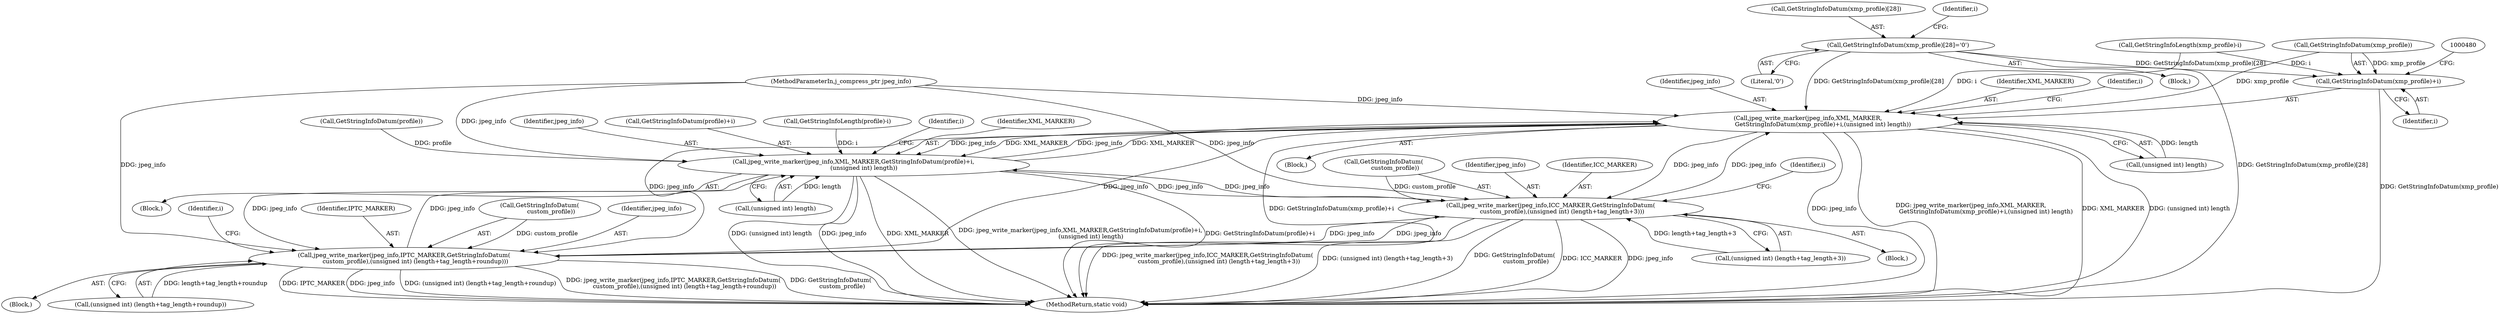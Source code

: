 digraph "1_ImageMagick_9e187b73a8a1290bb0e1a1c878f8be1917aa8742@array" {
"1000444" [label="(Call,GetStringInfoDatum(xmp_profile)[28]='\0')"];
"1000472" [label="(Call,jpeg_write_marker(jpeg_info,XML_MARKER,\n                GetStringInfoDatum(xmp_profile)+i,(unsigned int) length))"];
"1000171" [label="(Call,jpeg_write_marker(jpeg_info,XML_MARKER,GetStringInfoDatum(profile)+i,\n           (unsigned int) length))"];
"1000266" [label="(Call,jpeg_write_marker(jpeg_info,ICC_MARKER,GetStringInfoDatum(\n            custom_profile),(unsigned int) (length+tag_length+3)))"];
"1000404" [label="(Call,jpeg_write_marker(jpeg_info,IPTC_MARKER,GetStringInfoDatum(\n            custom_profile),(unsigned int) (length+tag_length+roundup)))"];
"1000475" [label="(Call,GetStringInfoDatum(xmp_profile)+i)"];
"1000271" [label="(Call,(unsigned int) (length+tag_length+3))"];
"1000219" [label="(Identifier,i)"];
"1000445" [label="(Call,GetStringInfoDatum(xmp_profile)[28])"];
"1000269" [label="(Call,GetStringInfoDatum(\n            custom_profile))"];
"1000505" [label="(MethodReturn,static void)"];
"1000310" [label="(Identifier,i)"];
"1000174" [label="(Call,GetStringInfoDatum(profile)+i)"];
"1000474" [label="(Identifier,XML_MARKER)"];
"1000452" [label="(Identifier,i)"];
"1000166" [label="(Call,GetStringInfoLength(profile)-i)"];
"1000266" [label="(Call,jpeg_write_marker(jpeg_info,ICC_MARKER,GetStringInfoDatum(\n            custom_profile),(unsigned int) (length+tag_length+3)))"];
"1000160" [label="(Identifier,i)"];
"1000444" [label="(Call,GetStringInfoDatum(xmp_profile)[28]='\0')"];
"1000173" [label="(Identifier,XML_MARKER)"];
"1000407" [label="(Call,GetStringInfoDatum(\n            custom_profile))"];
"1000434" [label="(Block,)"];
"1000479" [label="(Call,(unsigned int) length)"];
"1000461" [label="(Identifier,i)"];
"1000221" [label="(Block,)"];
"1000404" [label="(Call,jpeg_write_marker(jpeg_info,IPTC_MARKER,GetStringInfoDatum(\n            custom_profile),(unsigned int) (length+tag_length+roundup)))"];
"1000103" [label="(MethodParameterIn,j_compress_ptr jpeg_info)"];
"1000171" [label="(Call,jpeg_write_marker(jpeg_info,XML_MARKER,GetStringInfoDatum(profile)+i,\n           (unsigned int) length))"];
"1000463" [label="(Block,)"];
"1000476" [label="(Call,GetStringInfoDatum(xmp_profile))"];
"1000178" [label="(Call,(unsigned int) length)"];
"1000267" [label="(Identifier,jpeg_info)"];
"1000406" [label="(Identifier,IPTC_MARKER)"];
"1000473" [label="(Identifier,jpeg_info)"];
"1000162" [label="(Block,)"];
"1000449" [label="(Literal,'\0')"];
"1000312" [label="(Block,)"];
"1000467" [label="(Call,GetStringInfoLength(xmp_profile)-i)"];
"1000472" [label="(Call,jpeg_write_marker(jpeg_info,XML_MARKER,\n                GetStringInfoDatum(xmp_profile)+i,(unsigned int) length))"];
"1000475" [label="(Call,GetStringInfoDatum(xmp_profile)+i)"];
"1000409" [label="(Call,(unsigned int) (length+tag_length+roundup))"];
"1000405" [label="(Identifier,jpeg_info)"];
"1000175" [label="(Call,GetStringInfoDatum(profile))"];
"1000478" [label="(Identifier,i)"];
"1000172" [label="(Identifier,jpeg_info)"];
"1000268" [label="(Identifier,ICC_MARKER)"];
"1000444" -> "1000434"  [label="AST: "];
"1000444" -> "1000449"  [label="CFG: "];
"1000445" -> "1000444"  [label="AST: "];
"1000449" -> "1000444"  [label="AST: "];
"1000452" -> "1000444"  [label="CFG: "];
"1000444" -> "1000505"  [label="DDG: GetStringInfoDatum(xmp_profile)[28]"];
"1000444" -> "1000472"  [label="DDG: GetStringInfoDatum(xmp_profile)[28]"];
"1000444" -> "1000475"  [label="DDG: GetStringInfoDatum(xmp_profile)[28]"];
"1000472" -> "1000463"  [label="AST: "];
"1000472" -> "1000479"  [label="CFG: "];
"1000473" -> "1000472"  [label="AST: "];
"1000474" -> "1000472"  [label="AST: "];
"1000475" -> "1000472"  [label="AST: "];
"1000479" -> "1000472"  [label="AST: "];
"1000461" -> "1000472"  [label="CFG: "];
"1000472" -> "1000505"  [label="DDG: jpeg_write_marker(jpeg_info,XML_MARKER,\n                GetStringInfoDatum(xmp_profile)+i,(unsigned int) length)"];
"1000472" -> "1000505"  [label="DDG: XML_MARKER"];
"1000472" -> "1000505"  [label="DDG: (unsigned int) length"];
"1000472" -> "1000505"  [label="DDG: GetStringInfoDatum(xmp_profile)+i"];
"1000472" -> "1000505"  [label="DDG: jpeg_info"];
"1000472" -> "1000171"  [label="DDG: jpeg_info"];
"1000472" -> "1000171"  [label="DDG: XML_MARKER"];
"1000472" -> "1000266"  [label="DDG: jpeg_info"];
"1000472" -> "1000404"  [label="DDG: jpeg_info"];
"1000171" -> "1000472"  [label="DDG: jpeg_info"];
"1000171" -> "1000472"  [label="DDG: XML_MARKER"];
"1000404" -> "1000472"  [label="DDG: jpeg_info"];
"1000266" -> "1000472"  [label="DDG: jpeg_info"];
"1000103" -> "1000472"  [label="DDG: jpeg_info"];
"1000476" -> "1000472"  [label="DDG: xmp_profile"];
"1000467" -> "1000472"  [label="DDG: i"];
"1000479" -> "1000472"  [label="DDG: length"];
"1000171" -> "1000162"  [label="AST: "];
"1000171" -> "1000178"  [label="CFG: "];
"1000172" -> "1000171"  [label="AST: "];
"1000173" -> "1000171"  [label="AST: "];
"1000174" -> "1000171"  [label="AST: "];
"1000178" -> "1000171"  [label="AST: "];
"1000160" -> "1000171"  [label="CFG: "];
"1000171" -> "1000505"  [label="DDG: (unsigned int) length"];
"1000171" -> "1000505"  [label="DDG: jpeg_info"];
"1000171" -> "1000505"  [label="DDG: XML_MARKER"];
"1000171" -> "1000505"  [label="DDG: jpeg_write_marker(jpeg_info,XML_MARKER,GetStringInfoDatum(profile)+i,\n           (unsigned int) length)"];
"1000171" -> "1000505"  [label="DDG: GetStringInfoDatum(profile)+i"];
"1000404" -> "1000171"  [label="DDG: jpeg_info"];
"1000266" -> "1000171"  [label="DDG: jpeg_info"];
"1000103" -> "1000171"  [label="DDG: jpeg_info"];
"1000175" -> "1000171"  [label="DDG: profile"];
"1000166" -> "1000171"  [label="DDG: i"];
"1000178" -> "1000171"  [label="DDG: length"];
"1000171" -> "1000266"  [label="DDG: jpeg_info"];
"1000171" -> "1000404"  [label="DDG: jpeg_info"];
"1000266" -> "1000221"  [label="AST: "];
"1000266" -> "1000271"  [label="CFG: "];
"1000267" -> "1000266"  [label="AST: "];
"1000268" -> "1000266"  [label="AST: "];
"1000269" -> "1000266"  [label="AST: "];
"1000271" -> "1000266"  [label="AST: "];
"1000219" -> "1000266"  [label="CFG: "];
"1000266" -> "1000505"  [label="DDG: GetStringInfoDatum(\n            custom_profile)"];
"1000266" -> "1000505"  [label="DDG: ICC_MARKER"];
"1000266" -> "1000505"  [label="DDG: jpeg_info"];
"1000266" -> "1000505"  [label="DDG: jpeg_write_marker(jpeg_info,ICC_MARKER,GetStringInfoDatum(\n            custom_profile),(unsigned int) (length+tag_length+3))"];
"1000266" -> "1000505"  [label="DDG: (unsigned int) (length+tag_length+3)"];
"1000404" -> "1000266"  [label="DDG: jpeg_info"];
"1000103" -> "1000266"  [label="DDG: jpeg_info"];
"1000269" -> "1000266"  [label="DDG: custom_profile"];
"1000271" -> "1000266"  [label="DDG: length+tag_length+3"];
"1000266" -> "1000404"  [label="DDG: jpeg_info"];
"1000404" -> "1000312"  [label="AST: "];
"1000404" -> "1000409"  [label="CFG: "];
"1000405" -> "1000404"  [label="AST: "];
"1000406" -> "1000404"  [label="AST: "];
"1000407" -> "1000404"  [label="AST: "];
"1000409" -> "1000404"  [label="AST: "];
"1000310" -> "1000404"  [label="CFG: "];
"1000404" -> "1000505"  [label="DDG: jpeg_info"];
"1000404" -> "1000505"  [label="DDG: (unsigned int) (length+tag_length+roundup)"];
"1000404" -> "1000505"  [label="DDG: jpeg_write_marker(jpeg_info,IPTC_MARKER,GetStringInfoDatum(\n            custom_profile),(unsigned int) (length+tag_length+roundup))"];
"1000404" -> "1000505"  [label="DDG: GetStringInfoDatum(\n            custom_profile)"];
"1000404" -> "1000505"  [label="DDG: IPTC_MARKER"];
"1000103" -> "1000404"  [label="DDG: jpeg_info"];
"1000407" -> "1000404"  [label="DDG: custom_profile"];
"1000409" -> "1000404"  [label="DDG: length+tag_length+roundup"];
"1000475" -> "1000478"  [label="CFG: "];
"1000476" -> "1000475"  [label="AST: "];
"1000478" -> "1000475"  [label="AST: "];
"1000480" -> "1000475"  [label="CFG: "];
"1000475" -> "1000505"  [label="DDG: GetStringInfoDatum(xmp_profile)"];
"1000476" -> "1000475"  [label="DDG: xmp_profile"];
"1000467" -> "1000475"  [label="DDG: i"];
}
